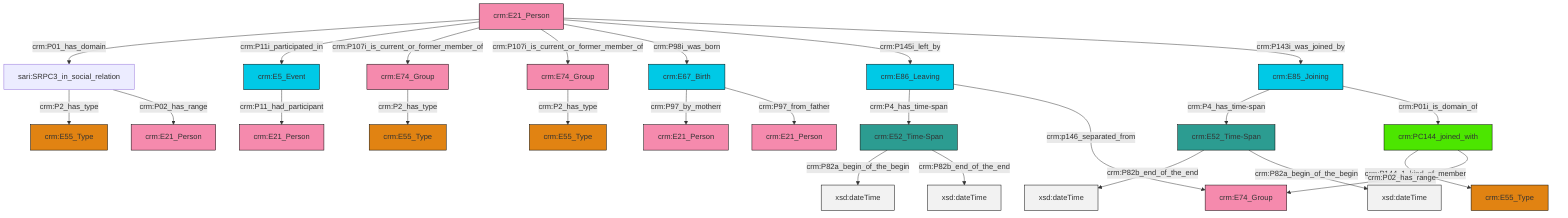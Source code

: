graph TD
classDef Literal fill:#f2f2f2,stroke:#000000;
classDef CRM_Entity fill:#FFFFFF,stroke:#000000;
classDef Temporal_Entity fill:#00C9E6, stroke:#000000;
classDef Type fill:#E18312, stroke:#000000;
classDef Time-Span fill:#2C9C91, stroke:#000000;
classDef Appellation fill:#FFEB7F, stroke:#000000;
classDef Place fill:#008836, stroke:#000000;
classDef Persistent_Item fill:#B266B2, stroke:#000000;
classDef Conceptual_Object fill:#FFD700, stroke:#000000;
classDef Physical_Thing fill:#D2B48C, stroke:#000000;
classDef Actor fill:#f58aad, stroke:#000000;
classDef PC_Classes fill:#4ce600, stroke:#000000;
classDef Multi fill:#cccccc,stroke:#000000;

0["crm:E85_Joining"]:::Temporal_Entity -->|crm:P4_has_time-span| 1["crm:E52_Time-Span"]:::Time-Span
8["crm:E52_Time-Span"]:::Time-Span -->|crm:P82a_begin_of_the_begin| 9[xsd:dateTime]:::Literal
12["crm:E21_Person"]:::Actor -->|crm:P01_has_domain| 13["sari:SRPC3_in_social_relation"]:::Default
14["crm:E67_Birth"]:::Temporal_Entity -->|crm:P97_by_motherr| 15["crm:E21_Person"]:::Actor
16["crm:E74_Group"]:::Actor -->|crm:P2_has_type| 17["crm:E55_Type"]:::Type
12["crm:E21_Person"]:::Actor -->|crm:P11i_participated_in| 10["crm:E5_Event"]:::Temporal_Entity
10["crm:E5_Event"]:::Temporal_Entity -->|crm:P11_had_participant| 18["crm:E21_Person"]:::Actor
19["crm:PC144_joined_with"]:::PC_Classes -->|crm:P144_1_kind_of_member| 20["crm:E55_Type"]:::Type
13["sari:SRPC3_in_social_relation"]:::Default -->|crm:P2_has_type| 21["crm:E55_Type"]:::Type
19["crm:PC144_joined_with"]:::PC_Classes -->|crm:P02_has_range| 23["crm:E74_Group"]:::Actor
24["crm:E74_Group"]:::Actor -->|crm:P2_has_type| 2["crm:E55_Type"]:::Type
12["crm:E21_Person"]:::Actor -->|crm:P107i_is_current_or_former_member_of| 24["crm:E74_Group"]:::Actor
12["crm:E21_Person"]:::Actor -->|crm:P107i_is_current_or_former_member_of| 16["crm:E74_Group"]:::Actor
12["crm:E21_Person"]:::Actor -->|crm:P98i_was_born| 14["crm:E67_Birth"]:::Temporal_Entity
0["crm:E85_Joining"]:::Temporal_Entity -->|crm:P01i_is_domain_of| 19["crm:PC144_joined_with"]:::PC_Classes
1["crm:E52_Time-Span"]:::Time-Span -->|crm:P82b_end_of_the_end| 35[xsd:dateTime]:::Literal
1["crm:E52_Time-Span"]:::Time-Span -->|crm:P82a_begin_of_the_begin| 37[xsd:dateTime]:::Literal
12["crm:E21_Person"]:::Actor -->|crm:P145i_left_by| 4["crm:E86_Leaving"]:::Temporal_Entity
4["crm:E86_Leaving"]:::Temporal_Entity -->|crm:P4_has_time-span| 8["crm:E52_Time-Span"]:::Time-Span
14["crm:E67_Birth"]:::Temporal_Entity -->|crm:P97_from_father| 39["crm:E21_Person"]:::Actor
13["sari:SRPC3_in_social_relation"]:::Default -->|crm:P02_has_range| 6["crm:E21_Person"]:::Actor
8["crm:E52_Time-Span"]:::Time-Span -->|crm:P82b_end_of_the_end| 41[xsd:dateTime]:::Literal
4["crm:E86_Leaving"]:::Temporal_Entity -->|crm:p146_separated_from| 23["crm:E74_Group"]:::Actor
12["crm:E21_Person"]:::Actor -->|crm:P143i_was_joined_by| 0["crm:E85_Joining"]:::Temporal_Entity